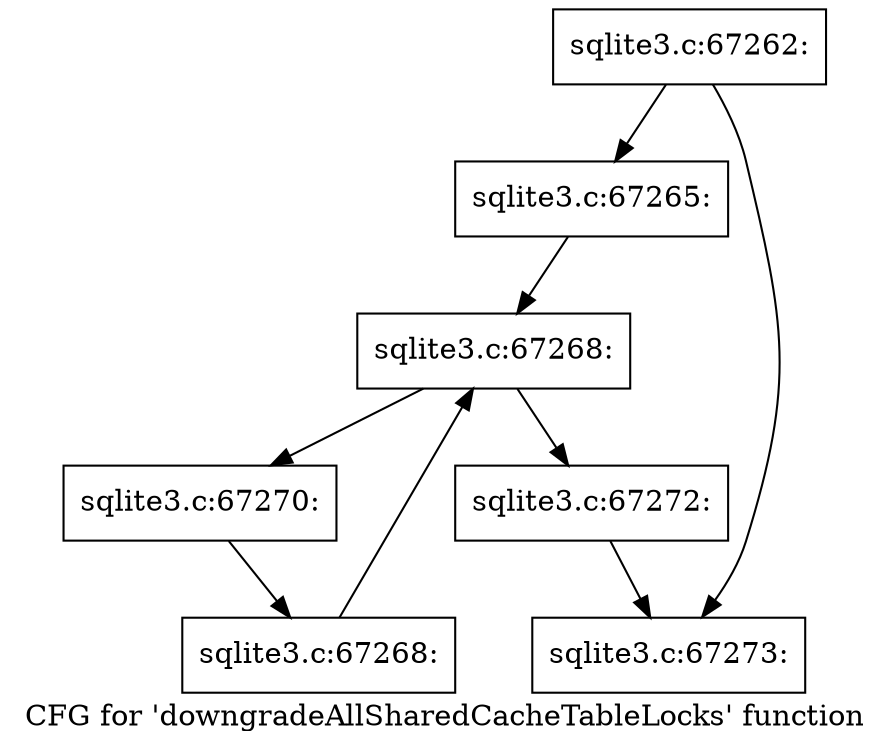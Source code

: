 digraph "CFG for 'downgradeAllSharedCacheTableLocks' function" {
	label="CFG for 'downgradeAllSharedCacheTableLocks' function";

	Node0x55c0f7887fe0 [shape=record,label="{sqlite3.c:67262:}"];
	Node0x55c0f7887fe0 -> Node0x55c0f788bba0;
	Node0x55c0f7887fe0 -> Node0x55c0f788c480;
	Node0x55c0f788bba0 [shape=record,label="{sqlite3.c:67265:}"];
	Node0x55c0f788bba0 -> Node0x55c0f788d6b0;
	Node0x55c0f788d6b0 [shape=record,label="{sqlite3.c:67268:}"];
	Node0x55c0f788d6b0 -> Node0x55c0f788d8d0;
	Node0x55c0f788d6b0 -> Node0x55c0f788d330;
	Node0x55c0f788d8d0 [shape=record,label="{sqlite3.c:67270:}"];
	Node0x55c0f788d8d0 -> Node0x55c0f788d840;
	Node0x55c0f788d840 [shape=record,label="{sqlite3.c:67268:}"];
	Node0x55c0f788d840 -> Node0x55c0f788d6b0;
	Node0x55c0f788d330 [shape=record,label="{sqlite3.c:67272:}"];
	Node0x55c0f788d330 -> Node0x55c0f788c480;
	Node0x55c0f788c480 [shape=record,label="{sqlite3.c:67273:}"];
}
